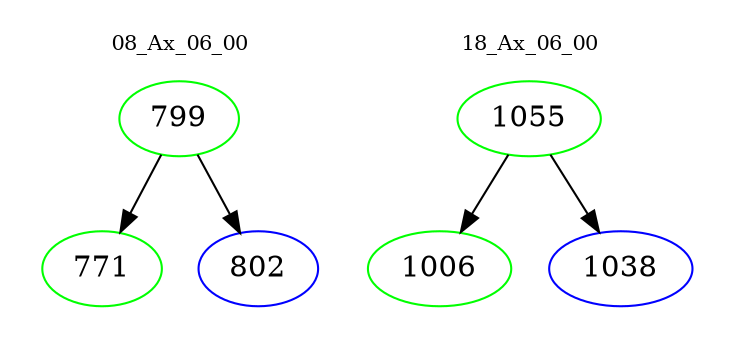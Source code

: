 digraph{
subgraph cluster_0 {
color = white
label = "08_Ax_06_00";
fontsize=10;
T0_799 [label="799", color="green"]
T0_799 -> T0_771 [color="black"]
T0_771 [label="771", color="green"]
T0_799 -> T0_802 [color="black"]
T0_802 [label="802", color="blue"]
}
subgraph cluster_1 {
color = white
label = "18_Ax_06_00";
fontsize=10;
T1_1055 [label="1055", color="green"]
T1_1055 -> T1_1006 [color="black"]
T1_1006 [label="1006", color="green"]
T1_1055 -> T1_1038 [color="black"]
T1_1038 [label="1038", color="blue"]
}
}
